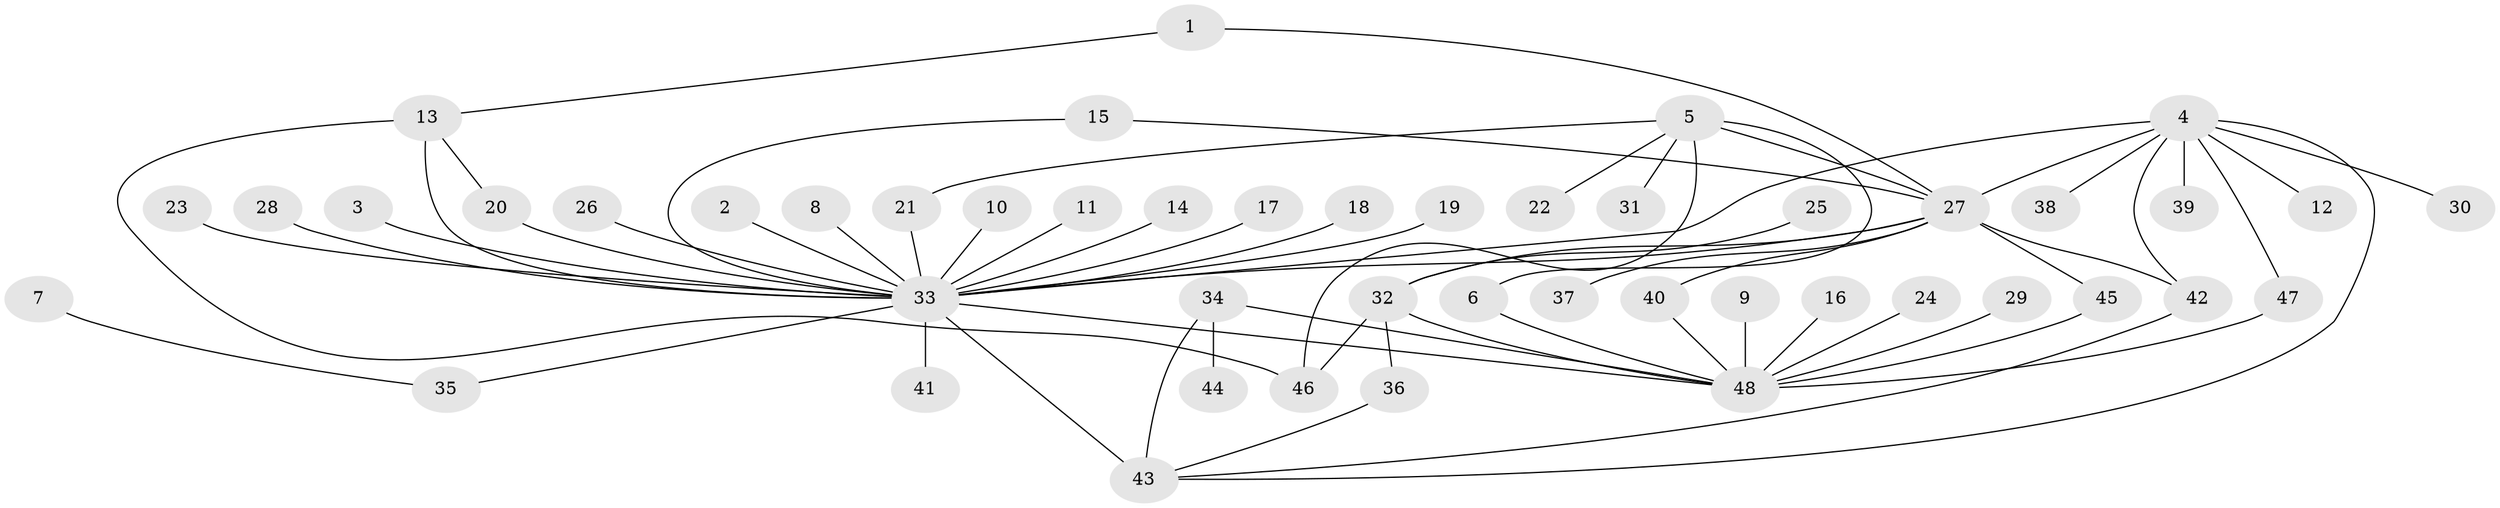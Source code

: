 // original degree distribution, {30: 0.010526315789473684, 6: 0.021052631578947368, 4: 0.031578947368421054, 16: 0.010526315789473684, 8: 0.021052631578947368, 2: 0.23157894736842105, 1: 0.5684210526315789, 3: 0.06315789473684211, 13: 0.021052631578947368, 5: 0.021052631578947368}
// Generated by graph-tools (version 1.1) at 2025/01/03/09/25 03:01:47]
// undirected, 48 vertices, 64 edges
graph export_dot {
graph [start="1"]
  node [color=gray90,style=filled];
  1;
  2;
  3;
  4;
  5;
  6;
  7;
  8;
  9;
  10;
  11;
  12;
  13;
  14;
  15;
  16;
  17;
  18;
  19;
  20;
  21;
  22;
  23;
  24;
  25;
  26;
  27;
  28;
  29;
  30;
  31;
  32;
  33;
  34;
  35;
  36;
  37;
  38;
  39;
  40;
  41;
  42;
  43;
  44;
  45;
  46;
  47;
  48;
  1 -- 13 [weight=1.0];
  1 -- 27 [weight=1.0];
  2 -- 33 [weight=1.0];
  3 -- 33 [weight=1.0];
  4 -- 12 [weight=1.0];
  4 -- 27 [weight=1.0];
  4 -- 30 [weight=1.0];
  4 -- 33 [weight=1.0];
  4 -- 38 [weight=1.0];
  4 -- 39 [weight=1.0];
  4 -- 42 [weight=1.0];
  4 -- 43 [weight=1.0];
  4 -- 47 [weight=1.0];
  5 -- 6 [weight=1.0];
  5 -- 21 [weight=1.0];
  5 -- 22 [weight=1.0];
  5 -- 27 [weight=1.0];
  5 -- 31 [weight=1.0];
  5 -- 46 [weight=1.0];
  6 -- 48 [weight=1.0];
  7 -- 35 [weight=1.0];
  8 -- 33 [weight=1.0];
  9 -- 48 [weight=1.0];
  10 -- 33 [weight=1.0];
  11 -- 33 [weight=1.0];
  13 -- 20 [weight=1.0];
  13 -- 33 [weight=2.0];
  13 -- 46 [weight=1.0];
  14 -- 33 [weight=1.0];
  15 -- 27 [weight=1.0];
  15 -- 33 [weight=1.0];
  16 -- 48 [weight=1.0];
  17 -- 33 [weight=1.0];
  18 -- 33 [weight=1.0];
  19 -- 33 [weight=1.0];
  20 -- 33 [weight=1.0];
  21 -- 33 [weight=1.0];
  23 -- 33 [weight=1.0];
  24 -- 48 [weight=1.0];
  25 -- 32 [weight=1.0];
  26 -- 33 [weight=1.0];
  27 -- 32 [weight=1.0];
  27 -- 33 [weight=1.0];
  27 -- 37 [weight=1.0];
  27 -- 40 [weight=1.0];
  27 -- 42 [weight=2.0];
  27 -- 45 [weight=1.0];
  28 -- 33 [weight=1.0];
  29 -- 48 [weight=1.0];
  32 -- 36 [weight=1.0];
  32 -- 46 [weight=1.0];
  32 -- 48 [weight=1.0];
  33 -- 35 [weight=1.0];
  33 -- 41 [weight=1.0];
  33 -- 43 [weight=3.0];
  33 -- 48 [weight=1.0];
  34 -- 43 [weight=1.0];
  34 -- 44 [weight=1.0];
  34 -- 48 [weight=1.0];
  36 -- 43 [weight=1.0];
  40 -- 48 [weight=1.0];
  42 -- 43 [weight=1.0];
  45 -- 48 [weight=1.0];
  47 -- 48 [weight=1.0];
}
